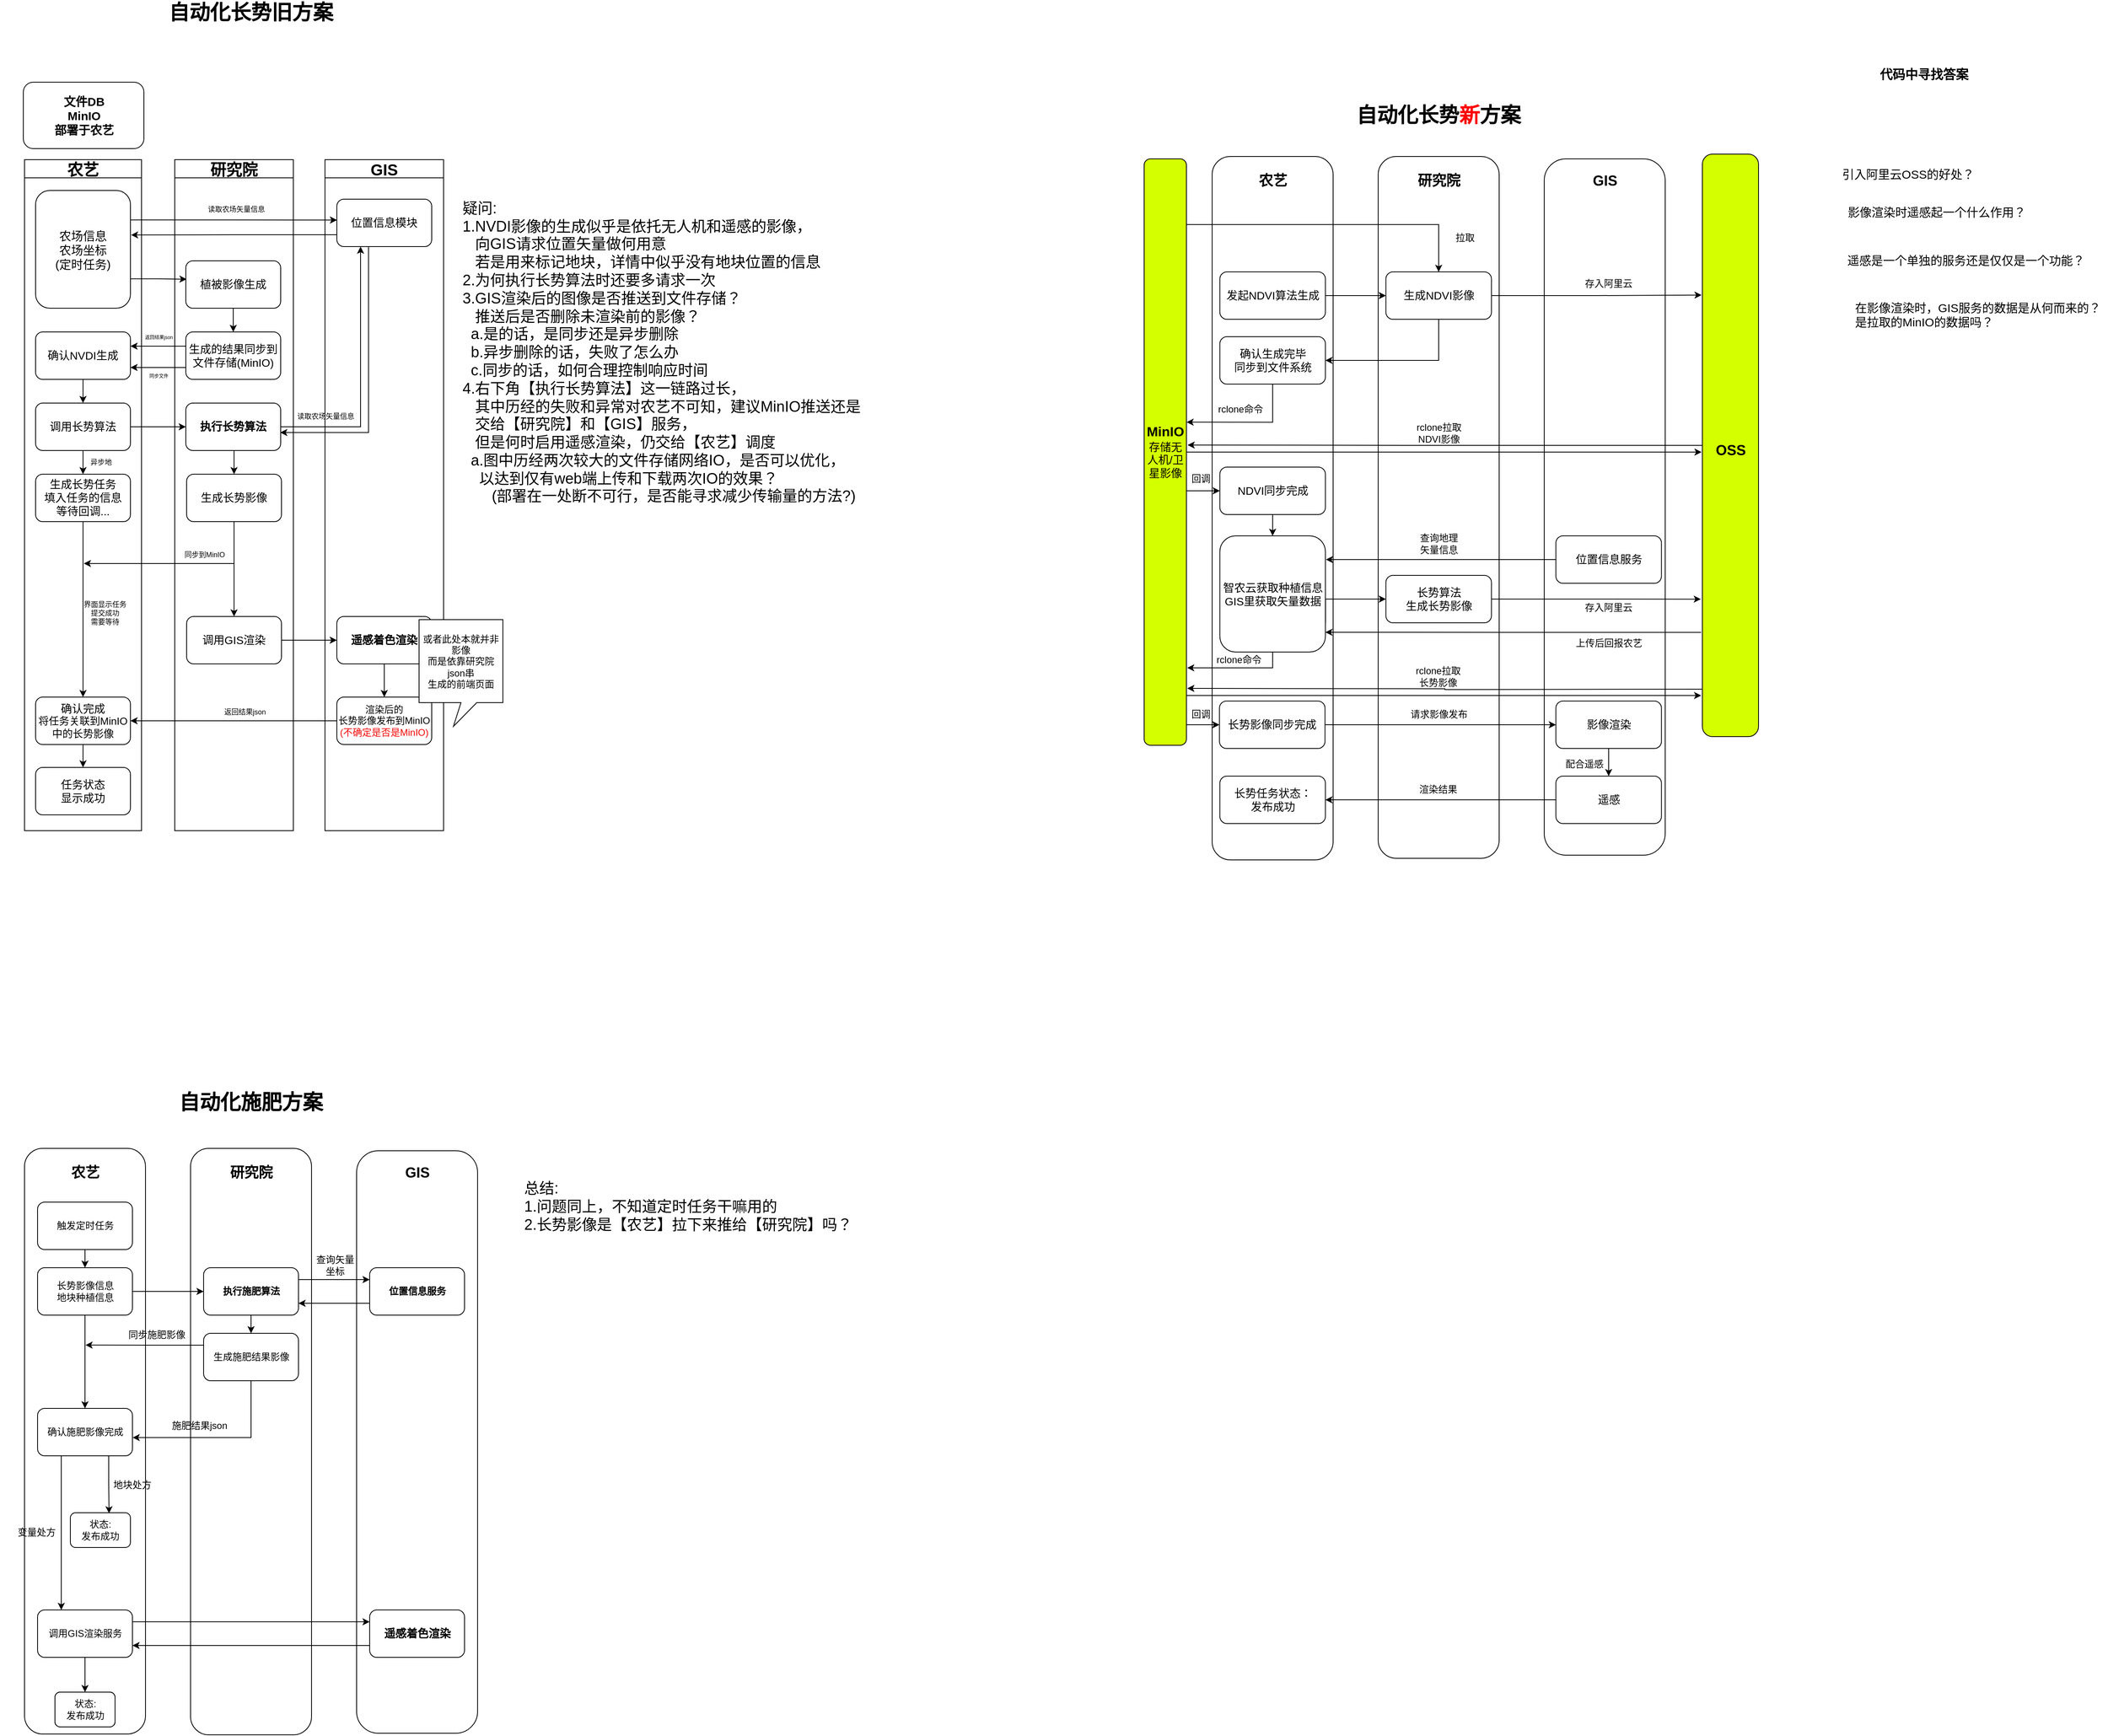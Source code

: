 <mxfile version="24.7.6">
  <diagram name="第 1 页" id="lfJFgyUHGgr_xkrEM4PF">
    <mxGraphModel dx="2390" dy="1402" grid="0" gridSize="10" guides="1" tooltips="1" connect="1" arrows="1" fold="1" page="0" pageScale="1" pageWidth="827" pageHeight="1169" math="0" shadow="0">
      <root>
        <mxCell id="0" />
        <mxCell id="1" parent="0" />
        <mxCell id="Aizblv3qcIen2mevFITz-2" value="&lt;font style=&quot;font-size: 20px;&quot;&gt;农艺&lt;/font&gt;" style="swimlane;whiteSpace=wrap;html=1;" vertex="1" parent="1">
          <mxGeometry x="100" y="350" width="148" height="849" as="geometry">
            <mxRectangle x="100" y="350" width="80" height="40" as="alternateBounds" />
          </mxGeometry>
        </mxCell>
        <mxCell id="Aizblv3qcIen2mevFITz-5" value="&lt;div&gt;&lt;span style=&quot;font-size: 15px; background-color: initial;&quot;&gt;农场信息&lt;/span&gt;&lt;br&gt;&lt;/div&gt;&lt;div style=&quot;font-size: 15px;&quot;&gt;&lt;font style=&quot;font-size: 15px;&quot;&gt;农场坐标&lt;/font&gt;&lt;/div&gt;&lt;div style=&quot;font-size: 15px;&quot;&gt;&lt;font style=&quot;font-size: 15px;&quot;&gt;(定时任务)&lt;/font&gt;&lt;/div&gt;" style="rounded=1;whiteSpace=wrap;html=1;" vertex="1" parent="Aizblv3qcIen2mevFITz-2">
          <mxGeometry x="14" y="39" width="120" height="149" as="geometry" />
        </mxCell>
        <mxCell id="Aizblv3qcIen2mevFITz-15" style="edgeStyle=orthogonalEdgeStyle;rounded=0;orthogonalLoop=1;jettySize=auto;html=1;exitX=0.5;exitY=1;exitDx=0;exitDy=0;entryX=0.5;entryY=0;entryDx=0;entryDy=0;" edge="1" parent="Aizblv3qcIen2mevFITz-2" source="Aizblv3qcIen2mevFITz-11" target="Aizblv3qcIen2mevFITz-14">
          <mxGeometry relative="1" as="geometry" />
        </mxCell>
        <mxCell id="Aizblv3qcIen2mevFITz-11" value="&lt;span style=&quot;font-size: 14px;&quot;&gt;确认NVDI生成&lt;/span&gt;" style="rounded=1;whiteSpace=wrap;html=1;" vertex="1" parent="Aizblv3qcIen2mevFITz-2">
          <mxGeometry x="14" y="218" width="120" height="60" as="geometry" />
        </mxCell>
        <mxCell id="Aizblv3qcIen2mevFITz-21" style="edgeStyle=orthogonalEdgeStyle;rounded=0;orthogonalLoop=1;jettySize=auto;html=1;exitX=0.5;exitY=1;exitDx=0;exitDy=0;" edge="1" parent="Aizblv3qcIen2mevFITz-2" source="Aizblv3qcIen2mevFITz-14" target="Aizblv3qcIen2mevFITz-20">
          <mxGeometry relative="1" as="geometry" />
        </mxCell>
        <mxCell id="Aizblv3qcIen2mevFITz-14" value="&lt;span style=&quot;font-size: 14px;&quot;&gt;调用长势算法&lt;/span&gt;" style="rounded=1;whiteSpace=wrap;html=1;" vertex="1" parent="Aizblv3qcIen2mevFITz-2">
          <mxGeometry x="14" y="308" width="120" height="60" as="geometry" />
        </mxCell>
        <mxCell id="Aizblv3qcIen2mevFITz-53" style="edgeStyle=orthogonalEdgeStyle;rounded=0;orthogonalLoop=1;jettySize=auto;html=1;exitX=0.5;exitY=1;exitDx=0;exitDy=0;entryX=0.5;entryY=0;entryDx=0;entryDy=0;" edge="1" parent="Aizblv3qcIen2mevFITz-2" source="Aizblv3qcIen2mevFITz-20" target="Aizblv3qcIen2mevFITz-52">
          <mxGeometry relative="1" as="geometry" />
        </mxCell>
        <mxCell id="Aizblv3qcIen2mevFITz-20" value="&lt;span style=&quot;font-size: 14px;&quot;&gt;生成长势任务&lt;/span&gt;&lt;div&gt;&lt;span style=&quot;font-size: 14px;&quot;&gt;填入任务的信息&lt;/span&gt;&lt;/div&gt;&lt;div&gt;&lt;span style=&quot;font-size: 14px;&quot;&gt;等待回调...&lt;/span&gt;&lt;/div&gt;" style="rounded=1;whiteSpace=wrap;html=1;" vertex="1" parent="Aizblv3qcIen2mevFITz-2">
          <mxGeometry x="14" y="398" width="120" height="60" as="geometry" />
        </mxCell>
        <mxCell id="Aizblv3qcIen2mevFITz-22" value="异步地" style="text;html=1;align=center;verticalAlign=middle;whiteSpace=wrap;rounded=0;fontSize=9;" vertex="1" parent="Aizblv3qcIen2mevFITz-2">
          <mxGeometry x="67" y="373" width="60" height="20" as="geometry" />
        </mxCell>
        <mxCell id="Aizblv3qcIen2mevFITz-9" style="edgeStyle=orthogonalEdgeStyle;rounded=0;orthogonalLoop=1;jettySize=auto;html=1;exitX=0.5;exitY=1;exitDx=0;exitDy=0;entryX=0.5;entryY=0;entryDx=0;entryDy=0;" edge="1" parent="Aizblv3qcIen2mevFITz-2" source="Aizblv3qcIen2mevFITz-6" target="Aizblv3qcIen2mevFITz-8">
          <mxGeometry relative="1" as="geometry" />
        </mxCell>
        <mxCell id="Aizblv3qcIen2mevFITz-6" value="&lt;span style=&quot;font-size: 14px;&quot;&gt;植被影像生成&lt;/span&gt;" style="rounded=1;whiteSpace=wrap;html=1;" vertex="1" parent="Aizblv3qcIen2mevFITz-2">
          <mxGeometry x="204" y="128" width="120" height="60" as="geometry" />
        </mxCell>
        <mxCell id="Aizblv3qcIen2mevFITz-87" style="edgeStyle=orthogonalEdgeStyle;rounded=0;orthogonalLoop=1;jettySize=auto;html=1;exitX=0;exitY=0.75;exitDx=0;exitDy=0;entryX=1;entryY=0.75;entryDx=0;entryDy=0;" edge="1" parent="Aizblv3qcIen2mevFITz-2" source="Aizblv3qcIen2mevFITz-8" target="Aizblv3qcIen2mevFITz-11">
          <mxGeometry relative="1" as="geometry" />
        </mxCell>
        <mxCell id="Aizblv3qcIen2mevFITz-8" value="&lt;span style=&quot;font-size: 14px;&quot;&gt;生成的结果同步到文件存储(MinIO)&lt;/span&gt;" style="rounded=1;whiteSpace=wrap;html=1;" vertex="1" parent="Aizblv3qcIen2mevFITz-2">
          <mxGeometry x="204" y="218" width="120" height="60" as="geometry" />
        </mxCell>
        <mxCell id="Aizblv3qcIen2mevFITz-17" value="&lt;div&gt;&lt;span style=&quot;font-size: 14px; background-color: initial;&quot;&gt;执行长势算法&lt;/span&gt;&lt;br&gt;&lt;/div&gt;" style="rounded=1;whiteSpace=wrap;html=1;fontStyle=1" vertex="1" parent="Aizblv3qcIen2mevFITz-2">
          <mxGeometry x="204" y="308" width="120" height="60" as="geometry" />
        </mxCell>
        <mxCell id="Aizblv3qcIen2mevFITz-18" style="edgeStyle=orthogonalEdgeStyle;rounded=0;orthogonalLoop=1;jettySize=auto;html=1;exitX=1;exitY=0.5;exitDx=0;exitDy=0;entryX=0;entryY=0.5;entryDx=0;entryDy=0;" edge="1" parent="Aizblv3qcIen2mevFITz-2" source="Aizblv3qcIen2mevFITz-14" target="Aizblv3qcIen2mevFITz-17">
          <mxGeometry relative="1" as="geometry" />
        </mxCell>
        <mxCell id="Aizblv3qcIen2mevFITz-27" style="edgeStyle=orthogonalEdgeStyle;rounded=0;orthogonalLoop=1;jettySize=auto;html=1;exitX=1;exitY=0.75;exitDx=0;exitDy=0;entryX=0.008;entryY=0.388;entryDx=0;entryDy=0;entryPerimeter=0;" edge="1" parent="Aizblv3qcIen2mevFITz-2" source="Aizblv3qcIen2mevFITz-5" target="Aizblv3qcIen2mevFITz-6">
          <mxGeometry relative="1" as="geometry" />
        </mxCell>
        <mxCell id="Aizblv3qcIen2mevFITz-57" style="edgeStyle=orthogonalEdgeStyle;rounded=0;orthogonalLoop=1;jettySize=auto;html=1;exitX=0.5;exitY=1;exitDx=0;exitDy=0;entryX=0.5;entryY=0;entryDx=0;entryDy=0;" edge="1" parent="Aizblv3qcIen2mevFITz-2" source="Aizblv3qcIen2mevFITz-52" target="Aizblv3qcIen2mevFITz-56">
          <mxGeometry relative="1" as="geometry" />
        </mxCell>
        <mxCell id="Aizblv3qcIen2mevFITz-52" value="&lt;span style=&quot;font-size: 14px;&quot;&gt;确认完成&lt;/span&gt;&lt;div&gt;&lt;span style=&quot;font-size: 13px;&quot;&gt;将任务关联到MinIO中的长势影像&lt;/span&gt;&lt;/div&gt;" style="rounded=1;whiteSpace=wrap;html=1;" vertex="1" parent="Aizblv3qcIen2mevFITz-2">
          <mxGeometry x="14" y="680" width="120" height="60" as="geometry" />
        </mxCell>
        <mxCell id="Aizblv3qcIen2mevFITz-55" value="界面显示任务提交成功&lt;div&gt;需要等待&lt;/div&gt;" style="text;html=1;align=center;verticalAlign=middle;whiteSpace=wrap;rounded=0;fontSize=9;" vertex="1" parent="Aizblv3qcIen2mevFITz-2">
          <mxGeometry x="72" y="564" width="60" height="20" as="geometry" />
        </mxCell>
        <mxCell id="Aizblv3qcIen2mevFITz-56" value="&lt;span style=&quot;font-size: 14px;&quot;&gt;任务状态&lt;/span&gt;&lt;div&gt;&lt;span style=&quot;font-size: 14px;&quot;&gt;显示成功&lt;/span&gt;&lt;/div&gt;" style="rounded=1;whiteSpace=wrap;html=1;" vertex="1" parent="Aizblv3qcIen2mevFITz-2">
          <mxGeometry x="14" y="769" width="120" height="60" as="geometry" />
        </mxCell>
        <mxCell id="Aizblv3qcIen2mevFITz-3" value="&lt;font style=&quot;font-size: 20px;&quot;&gt;研究院&lt;/font&gt;" style="swimlane;whiteSpace=wrap;html=1;" vertex="1" parent="1">
          <mxGeometry x="290" y="350" width="150" height="849" as="geometry" />
        </mxCell>
        <mxCell id="Aizblv3qcIen2mevFITz-34" value="读取农场矢量信息" style="text;html=1;align=center;verticalAlign=middle;whiteSpace=wrap;rounded=0;fontSize=9;" vertex="1" parent="Aizblv3qcIen2mevFITz-3">
          <mxGeometry x="37" y="53" width="82" height="20" as="geometry" />
        </mxCell>
        <mxCell id="Aizblv3qcIen2mevFITz-82" style="edgeStyle=orthogonalEdgeStyle;rounded=0;orthogonalLoop=1;jettySize=auto;html=1;exitX=0.5;exitY=1;exitDx=0;exitDy=0;" edge="1" parent="Aizblv3qcIen2mevFITz-3" source="Aizblv3qcIen2mevFITz-38" target="Aizblv3qcIen2mevFITz-42">
          <mxGeometry relative="1" as="geometry" />
        </mxCell>
        <mxCell id="Aizblv3qcIen2mevFITz-38" value="&lt;span style=&quot;font-size: 14px;&quot;&gt;生成长势影像&lt;/span&gt;" style="rounded=1;whiteSpace=wrap;html=1;" vertex="1" parent="Aizblv3qcIen2mevFITz-3">
          <mxGeometry x="15" y="398" width="120" height="60" as="geometry" />
        </mxCell>
        <mxCell id="Aizblv3qcIen2mevFITz-42" value="&lt;span style=&quot;font-size: 14px;&quot;&gt;调用GIS渲染&lt;/span&gt;" style="rounded=1;whiteSpace=wrap;html=1;" vertex="1" parent="Aizblv3qcIen2mevFITz-3">
          <mxGeometry x="15" y="578" width="120" height="60" as="geometry" />
        </mxCell>
        <mxCell id="Aizblv3qcIen2mevFITz-83" value="" style="endArrow=classic;html=1;rounded=0;" edge="1" parent="Aizblv3qcIen2mevFITz-3">
          <mxGeometry width="50" height="50" relative="1" as="geometry">
            <mxPoint x="75" y="511" as="sourcePoint" />
            <mxPoint x="-115" y="511" as="targetPoint" />
          </mxGeometry>
        </mxCell>
        <mxCell id="Aizblv3qcIen2mevFITz-84" value="同步到MinIO" style="text;html=1;align=center;verticalAlign=middle;whiteSpace=wrap;rounded=0;fontSize=9;" vertex="1" parent="Aizblv3qcIen2mevFITz-3">
          <mxGeometry x="-3" y="490" width="82" height="20" as="geometry" />
        </mxCell>
        <mxCell id="Aizblv3qcIen2mevFITz-85" value="返回结果json" style="text;html=1;align=center;verticalAlign=middle;whiteSpace=wrap;rounded=0;fontSize=9;" vertex="1" parent="Aizblv3qcIen2mevFITz-3">
          <mxGeometry x="48" y="689" width="82" height="20" as="geometry" />
        </mxCell>
        <mxCell id="Aizblv3qcIen2mevFITz-4" value="&lt;font style=&quot;font-size: 20px;&quot;&gt;GIS&lt;/font&gt;" style="swimlane;whiteSpace=wrap;html=1;" vertex="1" parent="1">
          <mxGeometry x="480" y="350" width="150" height="849" as="geometry" />
        </mxCell>
        <mxCell id="Aizblv3qcIen2mevFITz-33" style="edgeStyle=orthogonalEdgeStyle;rounded=0;orthogonalLoop=1;jettySize=auto;html=1;exitX=0;exitY=0.75;exitDx=0;exitDy=0;" edge="1" parent="Aizblv3qcIen2mevFITz-4" source="Aizblv3qcIen2mevFITz-30">
          <mxGeometry relative="1" as="geometry">
            <mxPoint x="-245.286" y="95.286" as="targetPoint" />
          </mxGeometry>
        </mxCell>
        <mxCell id="Aizblv3qcIen2mevFITz-30" value="&lt;span style=&quot;font-size: 14px;&quot;&gt;位置信息模块&lt;/span&gt;" style="rounded=1;whiteSpace=wrap;html=1;" vertex="1" parent="Aizblv3qcIen2mevFITz-4">
          <mxGeometry x="15" y="50" width="120" height="60" as="geometry" />
        </mxCell>
        <mxCell id="Aizblv3qcIen2mevFITz-36" value="读取农场矢量信息" style="text;html=1;align=center;verticalAlign=middle;whiteSpace=wrap;rounded=0;fontSize=9;" vertex="1" parent="Aizblv3qcIen2mevFITz-4">
          <mxGeometry x="-40" y="315" width="82" height="20" as="geometry" />
        </mxCell>
        <mxCell id="Aizblv3qcIen2mevFITz-51" style="edgeStyle=orthogonalEdgeStyle;rounded=0;orthogonalLoop=1;jettySize=auto;html=1;exitX=0.5;exitY=1;exitDx=0;exitDy=0;entryX=0.5;entryY=0;entryDx=0;entryDy=0;" edge="1" parent="Aizblv3qcIen2mevFITz-4" source="Aizblv3qcIen2mevFITz-44" target="Aizblv3qcIen2mevFITz-50">
          <mxGeometry relative="1" as="geometry" />
        </mxCell>
        <mxCell id="Aizblv3qcIen2mevFITz-44" value="&lt;span style=&quot;font-size: 14px;&quot;&gt;遥感着色渲染&lt;/span&gt;" style="rounded=1;whiteSpace=wrap;html=1;fontStyle=1" vertex="1" parent="Aizblv3qcIen2mevFITz-4">
          <mxGeometry x="15" y="578" width="120" height="60" as="geometry" />
        </mxCell>
        <mxCell id="Aizblv3qcIen2mevFITz-50" value="&lt;font style=&quot;font-size: 12px;&quot;&gt;渲染后的&lt;/font&gt;&lt;div style=&quot;&quot;&gt;&lt;font style=&quot;font-size: 12px;&quot;&gt;长势影像发布到MinIO&lt;/font&gt;&lt;/div&gt;&lt;div style=&quot;&quot;&gt;&lt;font color=&quot;#f50a0a&quot; style=&quot;font-size: 12px;&quot;&gt;(不确定是否是MinIO)&lt;/font&gt;&lt;/div&gt;" style="rounded=1;whiteSpace=wrap;html=1;" vertex="1" parent="Aizblv3qcIen2mevFITz-4">
          <mxGeometry x="15" y="680" width="120" height="60" as="geometry" />
        </mxCell>
        <mxCell id="Aizblv3qcIen2mevFITz-16" value="自动化长势旧方案" style="text;html=1;align=center;verticalAlign=middle;whiteSpace=wrap;rounded=0;fontStyle=1;fontSize=26;" vertex="1" parent="1">
          <mxGeometry x="270.25" y="149" width="232.5" height="30" as="geometry" />
        </mxCell>
        <mxCell id="Aizblv3qcIen2mevFITz-31" style="edgeStyle=orthogonalEdgeStyle;rounded=0;orthogonalLoop=1;jettySize=auto;html=1;exitX=1;exitY=0.25;exitDx=0;exitDy=0;entryX=0.002;entryY=0.44;entryDx=0;entryDy=0;entryPerimeter=0;" edge="1" parent="1" source="Aizblv3qcIen2mevFITz-5" target="Aizblv3qcIen2mevFITz-30">
          <mxGeometry relative="1" as="geometry" />
        </mxCell>
        <mxCell id="Aizblv3qcIen2mevFITz-35" style="edgeStyle=orthogonalEdgeStyle;rounded=0;orthogonalLoop=1;jettySize=auto;html=1;exitX=1;exitY=0.5;exitDx=0;exitDy=0;entryX=0.25;entryY=1;entryDx=0;entryDy=0;" edge="1" parent="1" source="Aizblv3qcIen2mevFITz-17" target="Aizblv3qcIen2mevFITz-30">
          <mxGeometry relative="1" as="geometry" />
        </mxCell>
        <mxCell id="Aizblv3qcIen2mevFITz-37" style="edgeStyle=orthogonalEdgeStyle;rounded=0;orthogonalLoop=1;jettySize=auto;html=1;exitX=0.334;exitY=1.011;exitDx=0;exitDy=0;entryX=0.995;entryY=0.62;entryDx=0;entryDy=0;exitPerimeter=0;entryPerimeter=0;" edge="1" parent="1" source="Aizblv3qcIen2mevFITz-30" target="Aizblv3qcIen2mevFITz-17">
          <mxGeometry relative="1" as="geometry" />
        </mxCell>
        <mxCell id="Aizblv3qcIen2mevFITz-39" style="edgeStyle=orthogonalEdgeStyle;rounded=0;orthogonalLoop=1;jettySize=auto;html=1;exitX=0.5;exitY=1;exitDx=0;exitDy=0;entryX=0.5;entryY=0;entryDx=0;entryDy=0;" edge="1" parent="1" source="Aizblv3qcIen2mevFITz-17" target="Aizblv3qcIen2mevFITz-38">
          <mxGeometry relative="1" as="geometry" />
        </mxCell>
        <mxCell id="Aizblv3qcIen2mevFITz-49" style="edgeStyle=orthogonalEdgeStyle;rounded=0;orthogonalLoop=1;jettySize=auto;html=1;exitX=1;exitY=0.5;exitDx=0;exitDy=0;entryX=0;entryY=0.5;entryDx=0;entryDy=0;" edge="1" parent="1" source="Aizblv3qcIen2mevFITz-42" target="Aizblv3qcIen2mevFITz-44">
          <mxGeometry relative="1" as="geometry" />
        </mxCell>
        <mxCell id="Aizblv3qcIen2mevFITz-54" style="edgeStyle=orthogonalEdgeStyle;rounded=0;orthogonalLoop=1;jettySize=auto;html=1;exitX=0;exitY=0.5;exitDx=0;exitDy=0;entryX=1;entryY=0.5;entryDx=0;entryDy=0;" edge="1" parent="1" source="Aizblv3qcIen2mevFITz-50" target="Aizblv3qcIen2mevFITz-52">
          <mxGeometry relative="1" as="geometry" />
        </mxCell>
        <mxCell id="Aizblv3qcIen2mevFITz-58" value="&lt;font style=&quot;font-size: 19px;&quot;&gt;疑问:&lt;/font&gt;&lt;div style=&quot;font-size: 19px;&quot;&gt;&lt;font style=&quot;font-size: 19px;&quot;&gt;1.NVDI影像的生成似乎是依托无人机和遥感的影像，&lt;/font&gt;&lt;/div&gt;&lt;div style=&quot;font-size: 19px;&quot;&gt;&lt;font style=&quot;font-size: 19px;&quot;&gt;&amp;nbsp; &amp;nbsp;向GIS请求位置矢量做何用意&lt;/font&gt;&lt;/div&gt;&lt;div style=&quot;font-size: 19px;&quot;&gt;&lt;font style=&quot;font-size: 19px;&quot;&gt;&amp;nbsp; &amp;nbsp;若是用来标记地块，详情中似乎没有地块位置的信息&lt;/font&gt;&lt;/div&gt;&lt;div style=&quot;font-size: 19px;&quot;&gt;&lt;font style=&quot;font-size: 19px;&quot;&gt;2.为何执行长势算法时还要多请求一次&lt;/font&gt;&lt;/div&gt;&lt;div style=&quot;font-size: 19px;&quot;&gt;&lt;font style=&quot;font-size: 19px;&quot;&gt;3.GIS渲染后的图像是否推送到文件存储？&lt;/font&gt;&lt;/div&gt;&lt;div style=&quot;font-size: 19px;&quot;&gt;&lt;font style=&quot;font-size: 19px;&quot;&gt;&amp;nbsp; &amp;nbsp;推送后是否删除未渲染前的影像？&lt;/font&gt;&lt;/div&gt;&lt;div style=&quot;font-size: 19px;&quot;&gt;&lt;font style=&quot;font-size: 19px;&quot;&gt;&amp;nbsp; a.是的话，是同步还是异步删除&lt;/font&gt;&lt;/div&gt;&lt;div style=&quot;font-size: 19px;&quot;&gt;&lt;font style=&quot;font-size: 19px;&quot;&gt;&amp;nbsp; b.异步删除的话，失败了怎么办&lt;/font&gt;&lt;/div&gt;&lt;div style=&quot;font-size: 19px;&quot;&gt;&lt;font style=&quot;font-size: 19px;&quot;&gt;&amp;nbsp; c.同步的话，如何合理控制响应时间&lt;/font&gt;&lt;/div&gt;&lt;div style=&quot;font-size: 19px;&quot;&gt;&lt;font style=&quot;font-size: 19px;&quot;&gt;4.右下角【执行长势算法】这一链路过长，&lt;/font&gt;&lt;/div&gt;&lt;div style=&quot;font-size: 19px;&quot;&gt;&lt;font style=&quot;font-size: 19px;&quot;&gt;&amp;nbsp; &amp;nbsp;其中历经的失败和异常对农艺不可知，建议MinIO推送还是&lt;/font&gt;&lt;/div&gt;&lt;div style=&quot;font-size: 19px;&quot;&gt;&amp;nbsp; &amp;nbsp;交给【研究院】和【GIS】服务，&lt;/div&gt;&lt;div style=&quot;font-size: 19px;&quot;&gt;&amp;nbsp; &amp;nbsp;但是何时启用遥感渲染，仍交给【农艺】调度&lt;/div&gt;&lt;div style=&quot;font-size: 19px;&quot;&gt;&amp;nbsp; a.图中历经两次较大的文件存储网络IO，是否可以优化，&lt;/div&gt;&lt;div style=&quot;font-size: 19px;&quot;&gt;&amp;nbsp; &amp;nbsp; 以达到仅有web端上传和下载两次IO的效果？&lt;/div&gt;&lt;div style=&quot;font-size: 19px;&quot;&gt;&amp;nbsp; &amp;nbsp; &amp;nbsp; &amp;nbsp;(部署在一处断不可行，是否能寻求减少传输量的方法?)&lt;/div&gt;" style="text;html=1;align=left;verticalAlign=middle;resizable=0;points=[];autosize=1;strokeColor=none;fillColor=none;" vertex="1" parent="1">
          <mxGeometry x="652" y="394" width="522" height="400" as="geometry" />
        </mxCell>
        <mxCell id="Aizblv3qcIen2mevFITz-59" value="&lt;b&gt;&lt;font style=&quot;font-size: 16px;&quot;&gt;代码中寻找答案&lt;/font&gt;&lt;/b&gt;" style="text;html=1;align=center;verticalAlign=middle;resizable=0;points=[];autosize=1;strokeColor=none;fillColor=none;" vertex="1" parent="1">
          <mxGeometry x="2437" y="226" width="130" height="31" as="geometry" />
        </mxCell>
        <mxCell id="Aizblv3qcIen2mevFITz-61" value="" style="rounded=1;whiteSpace=wrap;html=1;" vertex="1" parent="1">
          <mxGeometry x="100" y="1601" width="153" height="741" as="geometry" />
        </mxCell>
        <mxCell id="Aizblv3qcIen2mevFITz-62" value="自动化施肥方案" style="text;html=1;align=center;verticalAlign=middle;whiteSpace=wrap;rounded=0;fontStyle=1;fontSize=26;" vertex="1" parent="1">
          <mxGeometry x="270.25" y="1528" width="232.5" height="30" as="geometry" />
        </mxCell>
        <mxCell id="Aizblv3qcIen2mevFITz-63" value="" style="rounded=1;whiteSpace=wrap;html=1;" vertex="1" parent="1">
          <mxGeometry x="310" y="1601" width="153" height="742" as="geometry" />
        </mxCell>
        <mxCell id="Aizblv3qcIen2mevFITz-64" value="" style="rounded=1;whiteSpace=wrap;html=1;arcSize=18;" vertex="1" parent="1">
          <mxGeometry x="520" y="1604" width="153" height="737" as="geometry" />
        </mxCell>
        <mxCell id="Aizblv3qcIen2mevFITz-65" value="农艺" style="text;html=1;align=center;verticalAlign=middle;whiteSpace=wrap;rounded=0;fontSize=18;fontStyle=1" vertex="1" parent="1">
          <mxGeometry x="146.5" y="1617" width="60" height="30" as="geometry" />
        </mxCell>
        <mxCell id="Aizblv3qcIen2mevFITz-66" value="研究院" style="text;html=1;align=center;verticalAlign=middle;whiteSpace=wrap;rounded=0;fontSize=18;fontStyle=1" vertex="1" parent="1">
          <mxGeometry x="356.5" y="1617" width="60" height="30" as="geometry" />
        </mxCell>
        <mxCell id="Aizblv3qcIen2mevFITz-67" value="GIS" style="text;html=1;align=center;verticalAlign=middle;whiteSpace=wrap;rounded=0;fontSize=18;fontStyle=1" vertex="1" parent="1">
          <mxGeometry x="566.5" y="1617" width="60" height="30" as="geometry" />
        </mxCell>
        <mxCell id="Aizblv3qcIen2mevFITz-68" value="&lt;span style=&quot;font-size: 19px;&quot;&gt;总结:&lt;/span&gt;&lt;div&gt;&lt;span style=&quot;font-size: 19px;&quot;&gt;1.问题同上，不知道定时任务干嘛用的&lt;/span&gt;&lt;/div&gt;&lt;div&gt;&lt;span style=&quot;font-size: 19px;&quot;&gt;2.长势影像是【&lt;/span&gt;&lt;span style=&quot;font-size: 19px; background-color: initial;&quot;&gt;农艺&lt;/span&gt;&lt;span style=&quot;font-size: 19px; background-color: initial;&quot;&gt;】拉下来推给【&lt;/span&gt;&lt;span style=&quot;font-size: 19px; background-color: initial;&quot;&gt;研究院&lt;/span&gt;&lt;span style=&quot;background-color: initial; font-size: 19px;&quot;&gt;】吗？&lt;/span&gt;&lt;/div&gt;&lt;div&gt;&lt;br&gt;&lt;/div&gt;" style="text;html=1;align=left;verticalAlign=middle;resizable=0;points=[];autosize=1;strokeColor=none;fillColor=none;" vertex="1" parent="1">
          <mxGeometry x="730" y="1634" width="433" height="95" as="geometry" />
        </mxCell>
        <mxCell id="Aizblv3qcIen2mevFITz-74" style="edgeStyle=orthogonalEdgeStyle;rounded=0;orthogonalLoop=1;jettySize=auto;html=1;exitX=1;exitY=0.5;exitDx=0;exitDy=0;entryX=0;entryY=0.5;entryDx=0;entryDy=0;" edge="1" parent="1" source="Aizblv3qcIen2mevFITz-69" target="Aizblv3qcIen2mevFITz-73">
          <mxGeometry relative="1" as="geometry" />
        </mxCell>
        <mxCell id="Aizblv3qcIen2mevFITz-102" style="edgeStyle=orthogonalEdgeStyle;rounded=0;orthogonalLoop=1;jettySize=auto;html=1;exitX=0.5;exitY=1;exitDx=0;exitDy=0;entryX=0.5;entryY=0;entryDx=0;entryDy=0;" edge="1" parent="1" source="Aizblv3qcIen2mevFITz-69" target="Aizblv3qcIen2mevFITz-101">
          <mxGeometry relative="1" as="geometry" />
        </mxCell>
        <mxCell id="Aizblv3qcIen2mevFITz-69" value="长势影像信息&lt;div&gt;地块种植信息&lt;/div&gt;" style="rounded=1;whiteSpace=wrap;html=1;" vertex="1" parent="1">
          <mxGeometry x="116.5" y="1752" width="120" height="60" as="geometry" />
        </mxCell>
        <mxCell id="Aizblv3qcIen2mevFITz-70" value="&lt;div style=&quot;font-size: 15px;&quot;&gt;文件DB&lt;/div&gt;MinIO&lt;div&gt;部署于农艺&lt;/div&gt;" style="rounded=1;whiteSpace=wrap;html=1;fontStyle=1;fontSize=15;" vertex="1" parent="1">
          <mxGeometry x="98.5" y="252" width="152.5" height="84" as="geometry" />
        </mxCell>
        <mxCell id="Aizblv3qcIen2mevFITz-72" style="edgeStyle=orthogonalEdgeStyle;rounded=0;orthogonalLoop=1;jettySize=auto;html=1;exitX=0.5;exitY=1;exitDx=0;exitDy=0;entryX=0.5;entryY=0;entryDx=0;entryDy=0;" edge="1" parent="1" source="Aizblv3qcIen2mevFITz-71" target="Aizblv3qcIen2mevFITz-69">
          <mxGeometry relative="1" as="geometry" />
        </mxCell>
        <mxCell id="Aizblv3qcIen2mevFITz-71" value="触发定时任务" style="rounded=1;whiteSpace=wrap;html=1;" vertex="1" parent="1">
          <mxGeometry x="116.5" y="1669" width="120" height="60" as="geometry" />
        </mxCell>
        <mxCell id="Aizblv3qcIen2mevFITz-76" style="edgeStyle=orthogonalEdgeStyle;rounded=0;orthogonalLoop=1;jettySize=auto;html=1;exitX=1;exitY=0.25;exitDx=0;exitDy=0;entryX=0;entryY=0.25;entryDx=0;entryDy=0;" edge="1" parent="1" source="Aizblv3qcIen2mevFITz-73" target="Aizblv3qcIen2mevFITz-75">
          <mxGeometry relative="1" as="geometry" />
        </mxCell>
        <mxCell id="Aizblv3qcIen2mevFITz-86" style="edgeStyle=orthogonalEdgeStyle;rounded=0;orthogonalLoop=1;jettySize=auto;html=1;exitX=0.5;exitY=1;exitDx=0;exitDy=0;entryX=0.5;entryY=0;entryDx=0;entryDy=0;" edge="1" parent="1" source="Aizblv3qcIen2mevFITz-73" target="Aizblv3qcIen2mevFITz-79">
          <mxGeometry relative="1" as="geometry" />
        </mxCell>
        <mxCell id="Aizblv3qcIen2mevFITz-73" value="执行施肥算法" style="rounded=1;whiteSpace=wrap;html=1;fontStyle=1" vertex="1" parent="1">
          <mxGeometry x="326.5" y="1752" width="120" height="60" as="geometry" />
        </mxCell>
        <mxCell id="Aizblv3qcIen2mevFITz-77" style="edgeStyle=orthogonalEdgeStyle;rounded=0;orthogonalLoop=1;jettySize=auto;html=1;exitX=0;exitY=0.75;exitDx=0;exitDy=0;entryX=1;entryY=0.75;entryDx=0;entryDy=0;" edge="1" parent="1" source="Aizblv3qcIen2mevFITz-75" target="Aizblv3qcIen2mevFITz-73">
          <mxGeometry relative="1" as="geometry" />
        </mxCell>
        <mxCell id="Aizblv3qcIen2mevFITz-75" value="位置信息服务" style="rounded=1;whiteSpace=wrap;html=1;fontStyle=1" vertex="1" parent="1">
          <mxGeometry x="536.5" y="1752" width="120" height="60" as="geometry" />
        </mxCell>
        <mxCell id="Aizblv3qcIen2mevFITz-78" value="查询矢量坐标" style="text;html=1;align=center;verticalAlign=middle;whiteSpace=wrap;rounded=0;" vertex="1" parent="1">
          <mxGeometry x="463" y="1734" width="60" height="30" as="geometry" />
        </mxCell>
        <mxCell id="Aizblv3qcIen2mevFITz-108" style="edgeStyle=orthogonalEdgeStyle;rounded=0;orthogonalLoop=1;jettySize=auto;html=1;exitX=0;exitY=0.25;exitDx=0;exitDy=0;" edge="1" parent="1" source="Aizblv3qcIen2mevFITz-79">
          <mxGeometry relative="1" as="geometry">
            <mxPoint x="177.075" y="1849.896" as="targetPoint" />
          </mxGeometry>
        </mxCell>
        <mxCell id="Aizblv3qcIen2mevFITz-79" value="生成施肥结果影像" style="rounded=1;whiteSpace=wrap;html=1;fontStyle=0" vertex="1" parent="1">
          <mxGeometry x="326.5" y="1835" width="120" height="60" as="geometry" />
        </mxCell>
        <mxCell id="Aizblv3qcIen2mevFITz-12" style="edgeStyle=orthogonalEdgeStyle;rounded=0;orthogonalLoop=1;jettySize=auto;html=1;exitX=0;exitY=0.5;exitDx=0;exitDy=0;entryX=1;entryY=0.5;entryDx=0;entryDy=0;" edge="1" parent="1">
          <mxGeometry relative="1" as="geometry">
            <mxPoint x="304" y="586" as="sourcePoint" />
            <mxPoint x="234" y="586" as="targetPoint" />
          </mxGeometry>
        </mxCell>
        <mxCell id="Aizblv3qcIen2mevFITz-13" value="返回结果json" style="text;html=1;align=center;verticalAlign=middle;whiteSpace=wrap;rounded=0;fontSize=6;" vertex="1" parent="1">
          <mxGeometry x="240" y="565" width="60" height="20" as="geometry" />
        </mxCell>
        <mxCell id="Aizblv3qcIen2mevFITz-88" value="同步文件" style="text;html=1;align=center;verticalAlign=middle;whiteSpace=wrap;rounded=0;fontSize=6;" vertex="1" parent="1">
          <mxGeometry x="240" y="614" width="60" height="20" as="geometry" />
        </mxCell>
        <mxCell id="Aizblv3qcIen2mevFITz-95" value="或者此处本就并非影像&lt;div&gt;而是依靠研究院json串&lt;/div&gt;&lt;div&gt;生成的前端页面&lt;/div&gt;" style="shape=callout;whiteSpace=wrap;html=1;perimeter=calloutPerimeter;position2=0.41;" vertex="1" parent="1">
          <mxGeometry x="599" y="932" width="106" height="135" as="geometry" />
        </mxCell>
        <mxCell id="Aizblv3qcIen2mevFITz-100" value="同步施肥影像" style="text;html=1;align=center;verticalAlign=middle;whiteSpace=wrap;rounded=0;" vertex="1" parent="1">
          <mxGeometry x="221" y="1822" width="93" height="30" as="geometry" />
        </mxCell>
        <mxCell id="Aizblv3qcIen2mevFITz-112" style="edgeStyle=orthogonalEdgeStyle;rounded=0;orthogonalLoop=1;jettySize=auto;html=1;exitX=0.25;exitY=1;exitDx=0;exitDy=0;entryX=0.25;entryY=0;entryDx=0;entryDy=0;" edge="1" parent="1" source="Aizblv3qcIen2mevFITz-101" target="Aizblv3qcIen2mevFITz-111">
          <mxGeometry relative="1" as="geometry" />
        </mxCell>
        <mxCell id="Aizblv3qcIen2mevFITz-101" value="确认施肥影像完成" style="rounded=1;whiteSpace=wrap;html=1;fontStyle=0" vertex="1" parent="1">
          <mxGeometry x="116.5" y="1930" width="120" height="60" as="geometry" />
        </mxCell>
        <mxCell id="Aizblv3qcIen2mevFITz-105" value="施肥结果json" style="text;html=1;align=center;verticalAlign=middle;whiteSpace=wrap;rounded=0;" vertex="1" parent="1">
          <mxGeometry x="275" y="1937" width="93" height="30" as="geometry" />
        </mxCell>
        <mxCell id="Aizblv3qcIen2mevFITz-110" style="edgeStyle=orthogonalEdgeStyle;rounded=0;orthogonalLoop=1;jettySize=auto;html=1;exitX=0.5;exitY=1;exitDx=0;exitDy=0;entryX=1.002;entryY=0.615;entryDx=0;entryDy=0;entryPerimeter=0;" edge="1" parent="1" source="Aizblv3qcIen2mevFITz-79" target="Aizblv3qcIen2mevFITz-101">
          <mxGeometry relative="1" as="geometry" />
        </mxCell>
        <mxCell id="Aizblv3qcIen2mevFITz-119" style="edgeStyle=orthogonalEdgeStyle;rounded=0;orthogonalLoop=1;jettySize=auto;html=1;exitX=1;exitY=0.25;exitDx=0;exitDy=0;entryX=0;entryY=0.25;entryDx=0;entryDy=0;" edge="1" parent="1" source="Aizblv3qcIen2mevFITz-111" target="Aizblv3qcIen2mevFITz-118">
          <mxGeometry relative="1" as="geometry" />
        </mxCell>
        <mxCell id="Aizblv3qcIen2mevFITz-124" style="edgeStyle=orthogonalEdgeStyle;rounded=0;orthogonalLoop=1;jettySize=auto;html=1;exitX=0.5;exitY=1;exitDx=0;exitDy=0;entryX=0.5;entryY=0;entryDx=0;entryDy=0;" edge="1" parent="1" source="Aizblv3qcIen2mevFITz-111" target="Aizblv3qcIen2mevFITz-123">
          <mxGeometry relative="1" as="geometry" />
        </mxCell>
        <mxCell id="Aizblv3qcIen2mevFITz-111" value="调用GIS渲染服务" style="rounded=1;whiteSpace=wrap;html=1;fontStyle=0" vertex="1" parent="1">
          <mxGeometry x="116.5" y="2185" width="120" height="60" as="geometry" />
        </mxCell>
        <mxCell id="Aizblv3qcIen2mevFITz-113" value="&lt;div&gt;状态:&lt;/div&gt;&lt;div&gt;发布成功&lt;/div&gt;" style="rounded=1;whiteSpace=wrap;html=1;fontStyle=0" vertex="1" parent="1">
          <mxGeometry x="158" y="2062" width="76" height="44" as="geometry" />
        </mxCell>
        <mxCell id="Aizblv3qcIen2mevFITz-114" style="edgeStyle=orthogonalEdgeStyle;rounded=0;orthogonalLoop=1;jettySize=auto;html=1;exitX=0.75;exitY=1;exitDx=0;exitDy=0;entryX=0.644;entryY=0.018;entryDx=0;entryDy=0;entryPerimeter=0;" edge="1" parent="1" source="Aizblv3qcIen2mevFITz-101" target="Aizblv3qcIen2mevFITz-113">
          <mxGeometry relative="1" as="geometry" />
        </mxCell>
        <mxCell id="Aizblv3qcIen2mevFITz-115" value="地块处方" style="text;html=1;align=center;verticalAlign=middle;whiteSpace=wrap;rounded=0;" vertex="1" parent="1">
          <mxGeometry x="190" y="2012" width="93" height="30" as="geometry" />
        </mxCell>
        <mxCell id="Aizblv3qcIen2mevFITz-117" value="变量处方" style="text;html=1;align=center;verticalAlign=middle;whiteSpace=wrap;rounded=0;" vertex="1" parent="1">
          <mxGeometry x="69" y="2072" width="93" height="30" as="geometry" />
        </mxCell>
        <mxCell id="Aizblv3qcIen2mevFITz-120" style="edgeStyle=orthogonalEdgeStyle;rounded=0;orthogonalLoop=1;jettySize=auto;html=1;exitX=0;exitY=0.75;exitDx=0;exitDy=0;entryX=1;entryY=0.75;entryDx=0;entryDy=0;" edge="1" parent="1" source="Aizblv3qcIen2mevFITz-118" target="Aizblv3qcIen2mevFITz-111">
          <mxGeometry relative="1" as="geometry" />
        </mxCell>
        <mxCell id="Aizblv3qcIen2mevFITz-118" value="&lt;span style=&quot;font-size: 14px;&quot;&gt;遥感着色渲染&lt;/span&gt;" style="rounded=1;whiteSpace=wrap;html=1;fontStyle=1" vertex="1" parent="1">
          <mxGeometry x="536.5" y="2185" width="120" height="60" as="geometry" />
        </mxCell>
        <mxCell id="Aizblv3qcIen2mevFITz-122" value="任务完成" style="rounded=1;whiteSpace=wrap;html=1;fontStyle=0" vertex="1" parent="1">
          <mxGeometry x="138.5" y="2289" width="76" height="44" as="geometry" />
        </mxCell>
        <mxCell id="Aizblv3qcIen2mevFITz-123" value="&lt;div&gt;状态:&lt;/div&gt;&lt;div&gt;发布成功&lt;/div&gt;" style="rounded=1;whiteSpace=wrap;html=1;fontStyle=0" vertex="1" parent="1">
          <mxGeometry x="138.5" y="2289" width="76" height="44" as="geometry" />
        </mxCell>
        <mxCell id="Aizblv3qcIen2mevFITz-125" value="自动化长势&lt;font color=&quot;#ff0000&quot;&gt;新&lt;/font&gt;方案" style="text;html=1;align=center;verticalAlign=middle;whiteSpace=wrap;rounded=0;fontStyle=1;fontSize=26;" vertex="1" parent="1">
          <mxGeometry x="1772.25" y="279" width="232.5" height="30" as="geometry" />
        </mxCell>
        <mxCell id="Aizblv3qcIen2mevFITz-126" value="" style="rounded=1;whiteSpace=wrap;html=1;" vertex="1" parent="1">
          <mxGeometry x="1602" y="346" width="153" height="890" as="geometry" />
        </mxCell>
        <mxCell id="Aizblv3qcIen2mevFITz-128" value="" style="rounded=1;whiteSpace=wrap;html=1;" vertex="1" parent="1">
          <mxGeometry x="1812" y="346" width="153" height="888" as="geometry" />
        </mxCell>
        <mxCell id="Aizblv3qcIen2mevFITz-129" value="" style="rounded=1;whiteSpace=wrap;html=1;arcSize=18;" vertex="1" parent="1">
          <mxGeometry x="2022" y="349" width="153" height="881" as="geometry" />
        </mxCell>
        <mxCell id="Aizblv3qcIen2mevFITz-130" value="农艺" style="text;html=1;align=center;verticalAlign=middle;whiteSpace=wrap;rounded=0;fontSize=18;fontStyle=1" vertex="1" parent="1">
          <mxGeometry x="1648.5" y="362" width="60" height="30" as="geometry" />
        </mxCell>
        <mxCell id="Aizblv3qcIen2mevFITz-131" value="研究院" style="text;html=1;align=center;verticalAlign=middle;whiteSpace=wrap;rounded=0;fontSize=18;fontStyle=1" vertex="1" parent="1">
          <mxGeometry x="1858.5" y="362" width="60" height="30" as="geometry" />
        </mxCell>
        <mxCell id="Aizblv3qcIen2mevFITz-132" value="GIS" style="text;html=1;align=center;verticalAlign=middle;whiteSpace=wrap;rounded=0;fontSize=18;fontStyle=1" vertex="1" parent="1">
          <mxGeometry x="2068.5" y="362" width="60" height="30" as="geometry" />
        </mxCell>
        <mxCell id="Aizblv3qcIen2mevFITz-163" value="" style="rounded=1;whiteSpace=wrap;html=1;arcSize=18;fillColor=#d4ff00;" vertex="1" parent="1">
          <mxGeometry x="2222" y="343" width="71" height="737" as="geometry" />
        </mxCell>
        <mxCell id="Aizblv3qcIen2mevFITz-164" value="OSS" style="text;html=1;align=center;verticalAlign=middle;whiteSpace=wrap;rounded=0;fontSize=18;fontStyle=1" vertex="1" parent="1">
          <mxGeometry x="2227.5" y="702.5" width="60" height="30" as="geometry" />
        </mxCell>
        <mxCell id="Aizblv3qcIen2mevFITz-174" style="edgeStyle=orthogonalEdgeStyle;rounded=0;orthogonalLoop=1;jettySize=auto;html=1;exitX=1.008;exitY=0.112;exitDx=0;exitDy=0;entryX=0.5;entryY=0;entryDx=0;entryDy=0;exitPerimeter=0;" edge="1" parent="1" source="Aizblv3qcIen2mevFITz-165" target="Aizblv3qcIen2mevFITz-167">
          <mxGeometry relative="1" as="geometry">
            <mxPoint x="1588.53" y="546.45" as="sourcePoint" />
            <mxPoint x="1888.53" y="503.95" as="targetPoint" />
            <Array as="points">
              <mxPoint x="1888" y="432" />
            </Array>
          </mxGeometry>
        </mxCell>
        <mxCell id="Aizblv3qcIen2mevFITz-165" value="&lt;b&gt;&lt;font style=&quot;font-size: 17px;&quot;&gt;MinIO&lt;/font&gt;&lt;/b&gt;&lt;div style=&quot;font-size: 14px;&quot;&gt;存储无人机/卫星影像&lt;/div&gt;" style="rounded=1;whiteSpace=wrap;html=1;fontSize=14;fillColor=#d4ff00;" vertex="1" parent="1">
          <mxGeometry x="1516" y="349" width="53.5" height="742" as="geometry" />
        </mxCell>
        <mxCell id="Aizblv3qcIen2mevFITz-169" style="edgeStyle=orthogonalEdgeStyle;rounded=0;orthogonalLoop=1;jettySize=auto;html=1;exitX=1;exitY=0.5;exitDx=0;exitDy=0;entryX=0;entryY=0.5;entryDx=0;entryDy=0;" edge="1" parent="1" source="Aizblv3qcIen2mevFITz-166" target="Aizblv3qcIen2mevFITz-167">
          <mxGeometry relative="1" as="geometry" />
        </mxCell>
        <mxCell id="Aizblv3qcIen2mevFITz-166" value="发起NDVI算法生成" style="rounded=1;whiteSpace=wrap;html=1;fontSize=14;" vertex="1" parent="1">
          <mxGeometry x="1611.75" y="492" width="133.5" height="60" as="geometry" />
        </mxCell>
        <mxCell id="Aizblv3qcIen2mevFITz-176" style="edgeStyle=orthogonalEdgeStyle;rounded=0;orthogonalLoop=1;jettySize=auto;html=1;exitX=0.5;exitY=1;exitDx=0;exitDy=0;entryX=1;entryY=0.5;entryDx=0;entryDy=0;" edge="1" parent="1" source="Aizblv3qcIen2mevFITz-167" target="Aizblv3qcIen2mevFITz-175">
          <mxGeometry relative="1" as="geometry" />
        </mxCell>
        <mxCell id="Aizblv3qcIen2mevFITz-167" value="生成NDVI影像" style="rounded=1;whiteSpace=wrap;html=1;fontSize=14;" vertex="1" parent="1">
          <mxGeometry x="1821.75" y="492" width="133.5" height="60" as="geometry" />
        </mxCell>
        <mxCell id="Aizblv3qcIen2mevFITz-171" style="edgeStyle=orthogonalEdgeStyle;rounded=0;orthogonalLoop=1;jettySize=auto;html=1;exitX=1;exitY=0.5;exitDx=0;exitDy=0;entryX=-0.013;entryY=0.242;entryDx=0;entryDy=0;entryPerimeter=0;" edge="1" parent="1" source="Aizblv3qcIen2mevFITz-167" target="Aizblv3qcIen2mevFITz-163">
          <mxGeometry relative="1" as="geometry" />
        </mxCell>
        <mxCell id="Aizblv3qcIen2mevFITz-172" value="存入阿里云" style="text;html=1;align=center;verticalAlign=middle;whiteSpace=wrap;rounded=0;" vertex="1" parent="1">
          <mxGeometry x="2059" y="492" width="89" height="30" as="geometry" />
        </mxCell>
        <mxCell id="Aizblv3qcIen2mevFITz-173" value="拉取" style="text;html=1;align=center;verticalAlign=middle;whiteSpace=wrap;rounded=0;" vertex="1" parent="1">
          <mxGeometry x="1892" y="434" width="60" height="30" as="geometry" />
        </mxCell>
        <mxCell id="Aizblv3qcIen2mevFITz-175" value="确认生成完毕&lt;div&gt;同步到文件系统&lt;/div&gt;" style="rounded=1;whiteSpace=wrap;html=1;fontSize=14;" vertex="1" parent="1">
          <mxGeometry x="1611.75" y="574" width="133.5" height="60" as="geometry" />
        </mxCell>
        <mxCell id="Aizblv3qcIen2mevFITz-180" value="rclone命令" style="text;html=1;align=center;verticalAlign=middle;whiteSpace=wrap;rounded=0;" vertex="1" parent="1">
          <mxGeometry x="1608" y="651" width="60" height="30" as="geometry" />
        </mxCell>
        <mxCell id="Aizblv3qcIen2mevFITz-182" style="edgeStyle=orthogonalEdgeStyle;rounded=0;orthogonalLoop=1;jettySize=auto;html=1;exitX=0.5;exitY=1;exitDx=0;exitDy=0;entryX=1.002;entryY=0.449;entryDx=0;entryDy=0;entryPerimeter=0;" edge="1" parent="1" source="Aizblv3qcIen2mevFITz-175" target="Aizblv3qcIen2mevFITz-165">
          <mxGeometry relative="1" as="geometry" />
        </mxCell>
        <mxCell id="Aizblv3qcIen2mevFITz-183" style="edgeStyle=orthogonalEdgeStyle;rounded=0;orthogonalLoop=1;jettySize=auto;html=1;exitX=1;exitY=0.5;exitDx=0;exitDy=0;" edge="1" parent="1" source="Aizblv3qcIen2mevFITz-165">
          <mxGeometry relative="1" as="geometry">
            <mxPoint x="2221" y="720" as="targetPoint" />
          </mxGeometry>
        </mxCell>
        <mxCell id="Aizblv3qcIen2mevFITz-184" style="edgeStyle=orthogonalEdgeStyle;rounded=0;orthogonalLoop=1;jettySize=auto;html=1;exitX=0;exitY=0.5;exitDx=0;exitDy=0;entryX=1.028;entryY=0.488;entryDx=0;entryDy=0;entryPerimeter=0;" edge="1" parent="1" source="Aizblv3qcIen2mevFITz-163" target="Aizblv3qcIen2mevFITz-165">
          <mxGeometry relative="1" as="geometry" />
        </mxCell>
        <mxCell id="Aizblv3qcIen2mevFITz-185" value="rclone拉取NDVI影像" style="text;html=1;align=center;verticalAlign=middle;whiteSpace=wrap;rounded=0;" vertex="1" parent="1">
          <mxGeometry x="1858.5" y="681" width="60" height="30" as="geometry" />
        </mxCell>
        <mxCell id="Aizblv3qcIen2mevFITz-189" style="edgeStyle=orthogonalEdgeStyle;rounded=0;orthogonalLoop=1;jettySize=auto;html=1;exitX=0.5;exitY=1;exitDx=0;exitDy=0;entryX=0.5;entryY=0;entryDx=0;entryDy=0;" edge="1" parent="1" source="Aizblv3qcIen2mevFITz-186" target="Aizblv3qcIen2mevFITz-188">
          <mxGeometry relative="1" as="geometry" />
        </mxCell>
        <mxCell id="Aizblv3qcIen2mevFITz-186" value="NDVI同步完成" style="rounded=1;whiteSpace=wrap;html=1;fontSize=14;" vertex="1" parent="1">
          <mxGeometry x="1611.75" y="739" width="133.5" height="60" as="geometry" />
        </mxCell>
        <mxCell id="Aizblv3qcIen2mevFITz-187" value="" style="endArrow=classic;html=1;rounded=0;entryX=0;entryY=0.5;entryDx=0;entryDy=0;exitX=1;exitY=0.566;exitDx=0;exitDy=0;exitPerimeter=0;" edge="1" parent="1" source="Aizblv3qcIen2mevFITz-165" target="Aizblv3qcIen2mevFITz-186">
          <mxGeometry width="50" height="50" relative="1" as="geometry">
            <mxPoint x="1569.5" y="768" as="sourcePoint" />
            <mxPoint x="1619.5" y="718" as="targetPoint" />
          </mxGeometry>
        </mxCell>
        <mxCell id="Aizblv3qcIen2mevFITz-194" style="edgeStyle=orthogonalEdgeStyle;rounded=0;orthogonalLoop=1;jettySize=auto;html=1;exitX=1;exitY=0.75;exitDx=0;exitDy=0;entryX=0;entryY=0.5;entryDx=0;entryDy=0;" edge="1" parent="1" source="Aizblv3qcIen2mevFITz-188" target="Aizblv3qcIen2mevFITz-190">
          <mxGeometry relative="1" as="geometry">
            <Array as="points">
              <mxPoint x="1745" y="906" />
            </Array>
          </mxGeometry>
        </mxCell>
        <mxCell id="Aizblv3qcIen2mevFITz-188" value="智农云获取种植信息&lt;div&gt;GIS里获取矢量数据&lt;/div&gt;" style="rounded=1;whiteSpace=wrap;html=1;fontSize=14;" vertex="1" parent="1">
          <mxGeometry x="1611.75" y="826" width="133.5" height="147" as="geometry" />
        </mxCell>
        <mxCell id="Aizblv3qcIen2mevFITz-190" value="长势算法&lt;div&gt;生成长势影像&lt;/div&gt;" style="rounded=1;whiteSpace=wrap;html=1;fontSize=14;" vertex="1" parent="1">
          <mxGeometry x="1821.75" y="876" width="133.5" height="60" as="geometry" />
        </mxCell>
        <mxCell id="Aizblv3qcIen2mevFITz-193" value="" style="endArrow=classic;html=1;rounded=0;entryX=1.005;entryY=0.204;entryDx=0;entryDy=0;exitX=0;exitY=0.5;exitDx=0;exitDy=0;entryPerimeter=0;" edge="1" parent="1" source="Aizblv3qcIen2mevFITz-197" target="Aizblv3qcIen2mevFITz-188">
          <mxGeometry width="50" height="50" relative="1" as="geometry">
            <mxPoint x="1830" y="791" as="sourcePoint" />
            <mxPoint x="1880" y="741" as="targetPoint" />
          </mxGeometry>
        </mxCell>
        <mxCell id="Aizblv3qcIen2mevFITz-196" value="查询地理矢量信息" style="text;html=1;align=center;verticalAlign=middle;whiteSpace=wrap;rounded=0;" vertex="1" parent="1">
          <mxGeometry x="1858.5" y="821" width="60" height="30" as="geometry" />
        </mxCell>
        <mxCell id="Aizblv3qcIen2mevFITz-197" value="位置信息服务" style="rounded=1;whiteSpace=wrap;html=1;fontSize=14;" vertex="1" parent="1">
          <mxGeometry x="2036.75" y="826" width="133.5" height="60" as="geometry" />
        </mxCell>
        <mxCell id="Aizblv3qcIen2mevFITz-198" style="edgeStyle=orthogonalEdgeStyle;rounded=0;orthogonalLoop=1;jettySize=auto;html=1;exitX=1;exitY=0.5;exitDx=0;exitDy=0;entryX=-0.027;entryY=0.764;entryDx=0;entryDy=0;entryPerimeter=0;" edge="1" parent="1" source="Aizblv3qcIen2mevFITz-190" target="Aizblv3qcIen2mevFITz-163">
          <mxGeometry relative="1" as="geometry" />
        </mxCell>
        <mxCell id="Aizblv3qcIen2mevFITz-199" value="存入阿里云" style="text;html=1;align=center;verticalAlign=middle;whiteSpace=wrap;rounded=0;" vertex="1" parent="1">
          <mxGeometry x="2065" y="902" width="77" height="30" as="geometry" />
        </mxCell>
        <mxCell id="Aizblv3qcIen2mevFITz-200" value="" style="endArrow=classic;html=1;rounded=0;exitX=-0.021;exitY=0.813;exitDx=0;exitDy=0;exitPerimeter=0;" edge="1" parent="1">
          <mxGeometry width="50" height="50" relative="1" as="geometry">
            <mxPoint x="2220.509" y="948.181" as="sourcePoint" />
            <mxPoint x="1745.25" y="948" as="targetPoint" />
          </mxGeometry>
        </mxCell>
        <mxCell id="Aizblv3qcIen2mevFITz-201" value="上传后回报农艺" style="text;html=1;align=center;verticalAlign=middle;whiteSpace=wrap;rounded=0;" vertex="1" parent="1">
          <mxGeometry x="2058.5" y="947" width="90" height="30" as="geometry" />
        </mxCell>
        <mxCell id="Aizblv3qcIen2mevFITz-202" style="edgeStyle=orthogonalEdgeStyle;rounded=0;orthogonalLoop=1;jettySize=auto;html=1;exitX=0.5;exitY=1;exitDx=0;exitDy=0;entryX=1.017;entryY=0.868;entryDx=0;entryDy=0;entryPerimeter=0;" edge="1" parent="1" source="Aizblv3qcIen2mevFITz-188" target="Aizblv3qcIen2mevFITz-165">
          <mxGeometry relative="1" as="geometry" />
        </mxCell>
        <mxCell id="Aizblv3qcIen2mevFITz-203" value="rclone命令" style="text;html=1;align=center;verticalAlign=middle;whiteSpace=wrap;rounded=0;" vertex="1" parent="1">
          <mxGeometry x="1606" y="968" width="60" height="30" as="geometry" />
        </mxCell>
        <mxCell id="Aizblv3qcIen2mevFITz-204" style="edgeStyle=orthogonalEdgeStyle;rounded=0;orthogonalLoop=1;jettySize=auto;html=1;exitX=1;exitY=0.5;exitDx=0;exitDy=0;" edge="1" parent="1">
          <mxGeometry relative="1" as="geometry">
            <mxPoint x="1569.5" y="1028" as="sourcePoint" />
            <mxPoint x="2220.5" y="1028" as="targetPoint" />
          </mxGeometry>
        </mxCell>
        <mxCell id="Aizblv3qcIen2mevFITz-205" style="edgeStyle=orthogonalEdgeStyle;rounded=0;orthogonalLoop=1;jettySize=auto;html=1;exitX=0;exitY=0.5;exitDx=0;exitDy=0;entryX=1.028;entryY=0.488;entryDx=0;entryDy=0;entryPerimeter=0;" edge="1" parent="1">
          <mxGeometry relative="1" as="geometry">
            <mxPoint x="2221.5" y="1020" as="sourcePoint" />
            <mxPoint x="1570.5" y="1019" as="targetPoint" />
          </mxGeometry>
        </mxCell>
        <mxCell id="Aizblv3qcIen2mevFITz-206" value="rclone拉取长势影像" style="text;html=1;align=center;verticalAlign=middle;whiteSpace=wrap;rounded=0;" vertex="1" parent="1">
          <mxGeometry x="1858" y="989" width="60" height="30" as="geometry" />
        </mxCell>
        <mxCell id="Aizblv3qcIen2mevFITz-211" style="edgeStyle=orthogonalEdgeStyle;rounded=0;orthogonalLoop=1;jettySize=auto;html=1;exitX=1;exitY=0.5;exitDx=0;exitDy=0;entryX=0;entryY=0.5;entryDx=0;entryDy=0;" edge="1" parent="1" source="Aizblv3qcIen2mevFITz-207" target="Aizblv3qcIen2mevFITz-210">
          <mxGeometry relative="1" as="geometry" />
        </mxCell>
        <mxCell id="Aizblv3qcIen2mevFITz-207" value="长势影像同步完成" style="rounded=1;whiteSpace=wrap;html=1;fontSize=14;" vertex="1" parent="1">
          <mxGeometry x="1611.25" y="1035" width="133.5" height="60" as="geometry" />
        </mxCell>
        <mxCell id="Aizblv3qcIen2mevFITz-208" value="" style="endArrow=classic;html=1;rounded=0;entryX=0;entryY=0.5;entryDx=0;entryDy=0;exitX=1;exitY=0.566;exitDx=0;exitDy=0;exitPerimeter=0;" edge="1" parent="1" target="Aizblv3qcIen2mevFITz-207">
          <mxGeometry width="50" height="50" relative="1" as="geometry">
            <mxPoint x="1569.5" y="1065" as="sourcePoint" />
            <mxPoint x="1619" y="1014" as="targetPoint" />
          </mxGeometry>
        </mxCell>
        <mxCell id="Aizblv3qcIen2mevFITz-220" style="edgeStyle=orthogonalEdgeStyle;rounded=0;orthogonalLoop=1;jettySize=auto;html=1;exitX=0.5;exitY=1;exitDx=0;exitDy=0;entryX=0.5;entryY=0;entryDx=0;entryDy=0;" edge="1" parent="1" source="Aizblv3qcIen2mevFITz-210" target="Aizblv3qcIen2mevFITz-218">
          <mxGeometry relative="1" as="geometry" />
        </mxCell>
        <mxCell id="Aizblv3qcIen2mevFITz-210" value="影像渲染" style="rounded=1;whiteSpace=wrap;html=1;fontSize=14;" vertex="1" parent="1">
          <mxGeometry x="2036.75" y="1035" width="133.5" height="60" as="geometry" />
        </mxCell>
        <mxCell id="Aizblv3qcIen2mevFITz-212" value="请求影像发布" style="text;html=1;align=center;verticalAlign=middle;whiteSpace=wrap;rounded=0;" vertex="1" parent="1">
          <mxGeometry x="1846.75" y="1037" width="83.5" height="30" as="geometry" />
        </mxCell>
        <mxCell id="Aizblv3qcIen2mevFITz-213" value="回调" style="text;html=1;align=center;verticalAlign=middle;whiteSpace=wrap;rounded=0;" vertex="1" parent="1">
          <mxGeometry x="1558" y="739" width="60" height="30" as="geometry" />
        </mxCell>
        <mxCell id="Aizblv3qcIen2mevFITz-214" value="回调" style="text;html=1;align=center;verticalAlign=middle;whiteSpace=wrap;rounded=0;" vertex="1" parent="1">
          <mxGeometry x="1558" y="1037" width="60" height="30" as="geometry" />
        </mxCell>
        <mxCell id="Aizblv3qcIen2mevFITz-215" value="&lt;font style=&quot;font-size: 15px;&quot;&gt;影像渲染时遥感起一个什么作用？&lt;/font&gt;" style="text;html=1;align=center;verticalAlign=middle;resizable=0;points=[];autosize=1;strokeColor=none;fillColor=none;" vertex="1" parent="1">
          <mxGeometry x="2396" y="401" width="243" height="30" as="geometry" />
        </mxCell>
        <mxCell id="Aizblv3qcIen2mevFITz-216" value="&lt;font style=&quot;font-size: 15px;&quot;&gt;引入阿里云OSS的好处？&lt;/font&gt;&lt;div&gt;&lt;font style=&quot;font-size: 15px;&quot;&gt;&lt;br&gt;&lt;/font&gt;&lt;/div&gt;" style="text;html=1;align=center;verticalAlign=middle;resizable=0;points=[];autosize=1;strokeColor=none;fillColor=none;" vertex="1" parent="1">
          <mxGeometry x="2389" y="353" width="185" height="48" as="geometry" />
        </mxCell>
        <mxCell id="Aizblv3qcIen2mevFITz-223" style="edgeStyle=orthogonalEdgeStyle;rounded=0;orthogonalLoop=1;jettySize=auto;html=1;exitX=0;exitY=0.5;exitDx=0;exitDy=0;entryX=1;entryY=0.5;entryDx=0;entryDy=0;" edge="1" parent="1" source="Aizblv3qcIen2mevFITz-218" target="Aizblv3qcIen2mevFITz-222">
          <mxGeometry relative="1" as="geometry" />
        </mxCell>
        <mxCell id="Aizblv3qcIen2mevFITz-218" value="遥感" style="rounded=1;whiteSpace=wrap;html=1;fontSize=14;" vertex="1" parent="1">
          <mxGeometry x="2036.75" y="1130" width="133.5" height="60" as="geometry" />
        </mxCell>
        <mxCell id="Aizblv3qcIen2mevFITz-219" value="&lt;font style=&quot;font-size: 15px;&quot;&gt;遥感是一个单独的服务还是仅仅是一个功能？&lt;/font&gt;" style="text;html=1;align=center;verticalAlign=middle;resizable=0;points=[];autosize=1;strokeColor=none;fillColor=none;" vertex="1" parent="1">
          <mxGeometry x="2396" y="462" width="318" height="30" as="geometry" />
        </mxCell>
        <mxCell id="Aizblv3qcIen2mevFITz-221" value="配合遥感" style="text;html=1;align=center;verticalAlign=middle;whiteSpace=wrap;rounded=0;" vertex="1" parent="1">
          <mxGeometry x="2031" y="1100" width="83.5" height="30" as="geometry" />
        </mxCell>
        <mxCell id="Aizblv3qcIen2mevFITz-222" value="长势任务状态：&lt;div&gt;发布成功&lt;/div&gt;" style="rounded=1;whiteSpace=wrap;html=1;fontSize=14;" vertex="1" parent="1">
          <mxGeometry x="1611.75" y="1130" width="133.5" height="60" as="geometry" />
        </mxCell>
        <mxCell id="Aizblv3qcIen2mevFITz-224" value="渲染结果" style="text;html=1;align=center;verticalAlign=middle;whiteSpace=wrap;rounded=0;" vertex="1" parent="1">
          <mxGeometry x="1846.25" y="1132" width="83.5" height="30" as="geometry" />
        </mxCell>
        <mxCell id="Aizblv3qcIen2mevFITz-226" value="&lt;div style=&quot;text-align: left;&quot;&gt;&lt;span style=&quot;font-size: 15px; background-color: initial;&quot;&gt;在影像渲染时，GIS服务的数据是从何而来的？&lt;/span&gt;&lt;/div&gt;&lt;div style=&quot;text-align: left;&quot;&gt;&lt;span style=&quot;font-size: 15px; background-color: initial;&quot;&gt;是拉取的MinIO的数据吗？&lt;/span&gt;&lt;/div&gt;&lt;div style=&quot;text-align: left;&quot;&gt;&lt;font style=&quot;font-size: 15px;&quot;&gt;&lt;br&gt;&lt;/font&gt;&lt;/div&gt;" style="text;html=1;align=center;verticalAlign=middle;resizable=0;points=[];autosize=1;strokeColor=none;fillColor=none;" vertex="1" parent="1">
          <mxGeometry x="2405" y="522" width="329" height="66" as="geometry" />
        </mxCell>
      </root>
    </mxGraphModel>
  </diagram>
</mxfile>
